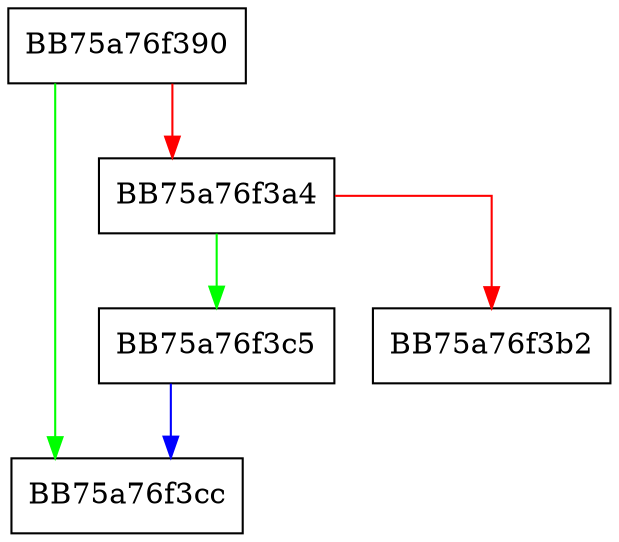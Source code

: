 digraph GetSystemMetrics {
  node [shape="box"];
  graph [splines=ortho];
  BB75a76f390 -> BB75a76f3cc [color="green"];
  BB75a76f390 -> BB75a76f3a4 [color="red"];
  BB75a76f3a4 -> BB75a76f3c5 [color="green"];
  BB75a76f3a4 -> BB75a76f3b2 [color="red"];
  BB75a76f3c5 -> BB75a76f3cc [color="blue"];
}